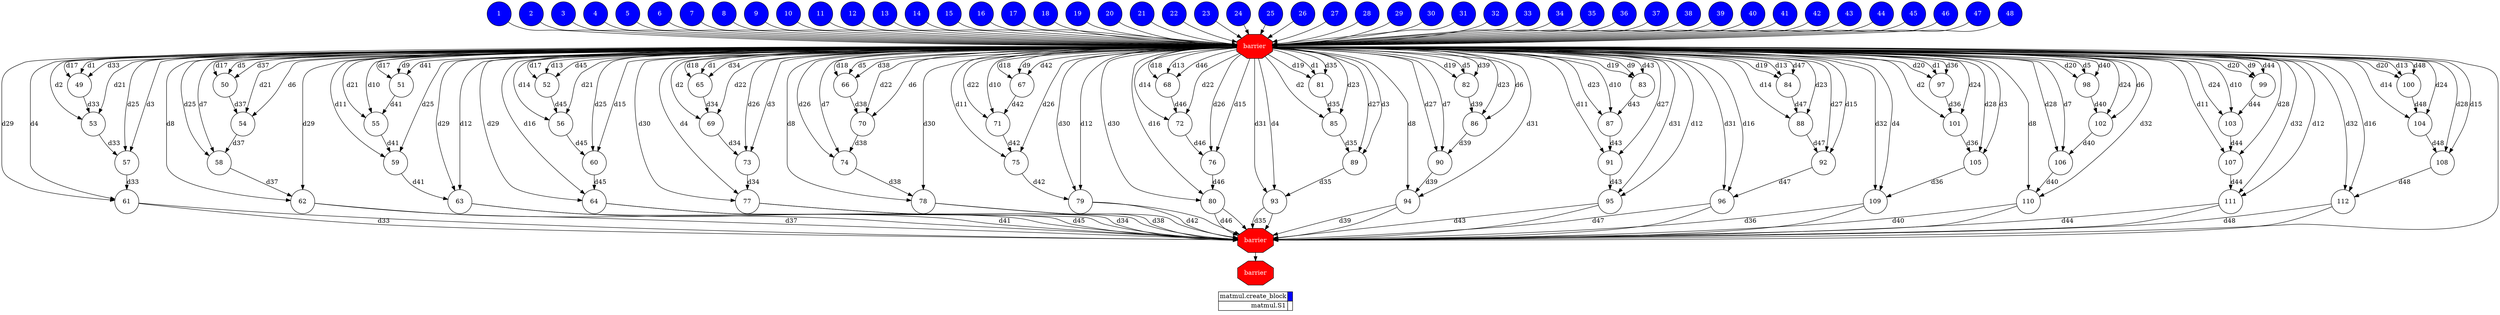 digraph {
  rankdir=TB;
  labeljust="l";
  subgraph dependence_graph {
    ranksep=0.20;
    node[height=0.75];

1[shape=circle, style=filled fillcolor="#0000ff" fontcolor="#ffffff"];
2[shape=circle, style=filled fillcolor="#0000ff" fontcolor="#ffffff"];
3[shape=circle, style=filled fillcolor="#0000ff" fontcolor="#ffffff"];
4[shape=circle, style=filled fillcolor="#0000ff" fontcolor="#ffffff"];
5[shape=circle, style=filled fillcolor="#0000ff" fontcolor="#ffffff"];
6[shape=circle, style=filled fillcolor="#0000ff" fontcolor="#ffffff"];
7[shape=circle, style=filled fillcolor="#0000ff" fontcolor="#ffffff"];
8[shape=circle, style=filled fillcolor="#0000ff" fontcolor="#ffffff"];
9[shape=circle, style=filled fillcolor="#0000ff" fontcolor="#ffffff"];
10[shape=circle, style=filled fillcolor="#0000ff" fontcolor="#ffffff"];
11[shape=circle, style=filled fillcolor="#0000ff" fontcolor="#ffffff"];
12[shape=circle, style=filled fillcolor="#0000ff" fontcolor="#ffffff"];
13[shape=circle, style=filled fillcolor="#0000ff" fontcolor="#ffffff"];
14[shape=circle, style=filled fillcolor="#0000ff" fontcolor="#ffffff"];
15[shape=circle, style=filled fillcolor="#0000ff" fontcolor="#ffffff"];
16[shape=circle, style=filled fillcolor="#0000ff" fontcolor="#ffffff"];
17[shape=circle, style=filled fillcolor="#0000ff" fontcolor="#ffffff"];
18[shape=circle, style=filled fillcolor="#0000ff" fontcolor="#ffffff"];
19[shape=circle, style=filled fillcolor="#0000ff" fontcolor="#ffffff"];
20[shape=circle, style=filled fillcolor="#0000ff" fontcolor="#ffffff"];
21[shape=circle, style=filled fillcolor="#0000ff" fontcolor="#ffffff"];
22[shape=circle, style=filled fillcolor="#0000ff" fontcolor="#ffffff"];
23[shape=circle, style=filled fillcolor="#0000ff" fontcolor="#ffffff"];
24[shape=circle, style=filled fillcolor="#0000ff" fontcolor="#ffffff"];
25[shape=circle, style=filled fillcolor="#0000ff" fontcolor="#ffffff"];
26[shape=circle, style=filled fillcolor="#0000ff" fontcolor="#ffffff"];
27[shape=circle, style=filled fillcolor="#0000ff" fontcolor="#ffffff"];
28[shape=circle, style=filled fillcolor="#0000ff" fontcolor="#ffffff"];
29[shape=circle, style=filled fillcolor="#0000ff" fontcolor="#ffffff"];
30[shape=circle, style=filled fillcolor="#0000ff" fontcolor="#ffffff"];
31[shape=circle, style=filled fillcolor="#0000ff" fontcolor="#ffffff"];
32[shape=circle, style=filled fillcolor="#0000ff" fontcolor="#ffffff"];
33[shape=circle, style=filled fillcolor="#0000ff" fontcolor="#ffffff"];
34[shape=circle, style=filled fillcolor="#0000ff" fontcolor="#ffffff"];
35[shape=circle, style=filled fillcolor="#0000ff" fontcolor="#ffffff"];
36[shape=circle, style=filled fillcolor="#0000ff" fontcolor="#ffffff"];
37[shape=circle, style=filled fillcolor="#0000ff" fontcolor="#ffffff"];
38[shape=circle, style=filled fillcolor="#0000ff" fontcolor="#ffffff"];
39[shape=circle, style=filled fillcolor="#0000ff" fontcolor="#ffffff"];
40[shape=circle, style=filled fillcolor="#0000ff" fontcolor="#ffffff"];
41[shape=circle, style=filled fillcolor="#0000ff" fontcolor="#ffffff"];
42[shape=circle, style=filled fillcolor="#0000ff" fontcolor="#ffffff"];
43[shape=circle, style=filled fillcolor="#0000ff" fontcolor="#ffffff"];
44[shape=circle, style=filled fillcolor="#0000ff" fontcolor="#ffffff"];
45[shape=circle, style=filled fillcolor="#0000ff" fontcolor="#ffffff"];
46[shape=circle, style=filled fillcolor="#0000ff" fontcolor="#ffffff"];
47[shape=circle, style=filled fillcolor="#0000ff" fontcolor="#ffffff"];
48[shape=circle, style=filled fillcolor="#0000ff" fontcolor="#ffffff"];
Synchro1[label="barrier", shape=octagon, style=filled fillcolor="#ff0000" fontcolor="#FFFFFF"];
24 -> Synchro1;
25 -> Synchro1;
11 -> Synchro1;
32 -> Synchro1;
16 -> Synchro1;
29 -> Synchro1;
14 -> Synchro1;
30 -> Synchro1;
18 -> Synchro1;
31 -> Synchro1;
48 -> Synchro1;
12 -> Synchro1;
7 -> Synchro1;
38 -> Synchro1;
42 -> Synchro1;
1 -> Synchro1;
4 -> Synchro1;
27 -> Synchro1;
3 -> Synchro1;
36 -> Synchro1;
23 -> Synchro1;
26 -> Synchro1;
6 -> Synchro1;
20 -> Synchro1;
44 -> Synchro1;
21 -> Synchro1;
37 -> Synchro1;
19 -> Synchro1;
13 -> Synchro1;
46 -> Synchro1;
39 -> Synchro1;
41 -> Synchro1;
17 -> Synchro1;
33 -> Synchro1;
45 -> Synchro1;
5 -> Synchro1;
47 -> Synchro1;
22 -> Synchro1;
2 -> Synchro1;
8 -> Synchro1;
15 -> Synchro1;
35 -> Synchro1;
9 -> Synchro1;
43 -> Synchro1;
34 -> Synchro1;
10 -> Synchro1;
28 -> Synchro1;
40 -> Synchro1;
49[shape=circle, style=filled fillcolor="#ffffff" fontcolor="#000000"];
Synchro1 -> 49[ label="d33" ];
Synchro1 -> 49[ label="d17" ];
Synchro1 -> 49[ label="d1" ];
50[shape=circle, style=filled fillcolor="#ffffff" fontcolor="#000000"];
Synchro1 -> 50[ label="d37" ];
Synchro1 -> 50[ label="d17" ];
Synchro1 -> 50[ label="d5" ];
51[shape=circle, style=filled fillcolor="#ffffff" fontcolor="#000000"];
Synchro1 -> 51[ label="d41" ];
Synchro1 -> 51[ label="d17" ];
Synchro1 -> 51[ label="d9" ];
52[shape=circle, style=filled fillcolor="#ffffff" fontcolor="#000000"];
Synchro1 -> 52[ label="d45" ];
Synchro1 -> 52[ label="d17" ];
Synchro1 -> 52[ label="d13" ];
53[shape=circle, style=filled fillcolor="#ffffff" fontcolor="#000000"];
49 -> 53[ label="d33" ];
Synchro1 -> 53[ label="d21" ];
Synchro1 -> 53[ label="d2" ];
54[shape=circle, style=filled fillcolor="#ffffff" fontcolor="#000000"];
50 -> 54[ label="d37" ];
Synchro1 -> 54[ label="d21" ];
Synchro1 -> 54[ label="d6" ];
55[shape=circle, style=filled fillcolor="#ffffff" fontcolor="#000000"];
51 -> 55[ label="d41" ];
Synchro1 -> 55[ label="d21" ];
Synchro1 -> 55[ label="d10" ];
56[shape=circle, style=filled fillcolor="#ffffff" fontcolor="#000000"];
52 -> 56[ label="d45" ];
Synchro1 -> 56[ label="d21" ];
Synchro1 -> 56[ label="d14" ];
57[shape=circle, style=filled fillcolor="#ffffff" fontcolor="#000000"];
53 -> 57[ label="d33" ];
Synchro1 -> 57[ label="d25" ];
Synchro1 -> 57[ label="d3" ];
58[shape=circle, style=filled fillcolor="#ffffff" fontcolor="#000000"];
54 -> 58[ label="d37" ];
Synchro1 -> 58[ label="d25" ];
Synchro1 -> 58[ label="d7" ];
59[shape=circle, style=filled fillcolor="#ffffff" fontcolor="#000000"];
55 -> 59[ label="d41" ];
Synchro1 -> 59[ label="d25" ];
Synchro1 -> 59[ label="d11" ];
60[shape=circle, style=filled fillcolor="#ffffff" fontcolor="#000000"];
56 -> 60[ label="d45" ];
Synchro1 -> 60[ label="d25" ];
Synchro1 -> 60[ label="d15" ];
61[shape=circle, style=filled fillcolor="#ffffff" fontcolor="#000000"];
57 -> 61[ label="d33" ];
Synchro1 -> 61[ label="d29" ];
Synchro1 -> 61[ label="d4" ];
62[shape=circle, style=filled fillcolor="#ffffff" fontcolor="#000000"];
58 -> 62[ label="d37" ];
Synchro1 -> 62[ label="d29" ];
Synchro1 -> 62[ label="d8" ];
63[shape=circle, style=filled fillcolor="#ffffff" fontcolor="#000000"];
59 -> 63[ label="d41" ];
Synchro1 -> 63[ label="d29" ];
Synchro1 -> 63[ label="d12" ];
64[shape=circle, style=filled fillcolor="#ffffff" fontcolor="#000000"];
60 -> 64[ label="d45" ];
Synchro1 -> 64[ label="d29" ];
Synchro1 -> 64[ label="d16" ];
65[shape=circle, style=filled fillcolor="#ffffff" fontcolor="#000000"];
Synchro1 -> 65[ label="d34" ];
Synchro1 -> 65[ label="d18" ];
Synchro1 -> 65[ label="d1" ];
66[shape=circle, style=filled fillcolor="#ffffff" fontcolor="#000000"];
Synchro1 -> 66[ label="d38" ];
Synchro1 -> 66[ label="d18" ];
Synchro1 -> 66[ label="d5" ];
67[shape=circle, style=filled fillcolor="#ffffff" fontcolor="#000000"];
Synchro1 -> 67[ label="d42" ];
Synchro1 -> 67[ label="d18" ];
Synchro1 -> 67[ label="d9" ];
68[shape=circle, style=filled fillcolor="#ffffff" fontcolor="#000000"];
Synchro1 -> 68[ label="d46" ];
Synchro1 -> 68[ label="d18" ];
Synchro1 -> 68[ label="d13" ];
69[shape=circle, style=filled fillcolor="#ffffff" fontcolor="#000000"];
65 -> 69[ label="d34" ];
Synchro1 -> 69[ label="d22" ];
Synchro1 -> 69[ label="d2" ];
70[shape=circle, style=filled fillcolor="#ffffff" fontcolor="#000000"];
66 -> 70[ label="d38" ];
Synchro1 -> 70[ label="d22" ];
Synchro1 -> 70[ label="d6" ];
71[shape=circle, style=filled fillcolor="#ffffff" fontcolor="#000000"];
67 -> 71[ label="d42" ];
Synchro1 -> 71[ label="d22" ];
Synchro1 -> 71[ label="d10" ];
72[shape=circle, style=filled fillcolor="#ffffff" fontcolor="#000000"];
68 -> 72[ label="d46" ];
Synchro1 -> 72[ label="d22" ];
Synchro1 -> 72[ label="d14" ];
73[shape=circle, style=filled fillcolor="#ffffff" fontcolor="#000000"];
69 -> 73[ label="d34" ];
Synchro1 -> 73[ label="d26" ];
Synchro1 -> 73[ label="d3" ];
74[shape=circle, style=filled fillcolor="#ffffff" fontcolor="#000000"];
70 -> 74[ label="d38" ];
Synchro1 -> 74[ label="d26" ];
Synchro1 -> 74[ label="d7" ];
75[shape=circle, style=filled fillcolor="#ffffff" fontcolor="#000000"];
71 -> 75[ label="d42" ];
Synchro1 -> 75[ label="d26" ];
Synchro1 -> 75[ label="d11" ];
76[shape=circle, style=filled fillcolor="#ffffff" fontcolor="#000000"];
72 -> 76[ label="d46" ];
Synchro1 -> 76[ label="d26" ];
Synchro1 -> 76[ label="d15" ];
77[shape=circle, style=filled fillcolor="#ffffff" fontcolor="#000000"];
73 -> 77[ label="d34" ];
Synchro1 -> 77[ label="d30" ];
Synchro1 -> 77[ label="d4" ];
78[shape=circle, style=filled fillcolor="#ffffff" fontcolor="#000000"];
74 -> 78[ label="d38" ];
Synchro1 -> 78[ label="d30" ];
Synchro1 -> 78[ label="d8" ];
79[shape=circle, style=filled fillcolor="#ffffff" fontcolor="#000000"];
75 -> 79[ label="d42" ];
Synchro1 -> 79[ label="d30" ];
Synchro1 -> 79[ label="d12" ];
80[shape=circle, style=filled fillcolor="#ffffff" fontcolor="#000000"];
76 -> 80[ label="d46" ];
Synchro1 -> 80[ label="d30" ];
Synchro1 -> 80[ label="d16" ];
81[shape=circle, style=filled fillcolor="#ffffff" fontcolor="#000000"];
Synchro1 -> 81[ label="d35" ];
Synchro1 -> 81[ label="d19" ];
Synchro1 -> 81[ label="d1" ];
82[shape=circle, style=filled fillcolor="#ffffff" fontcolor="#000000"];
Synchro1 -> 82[ label="d39" ];
Synchro1 -> 82[ label="d19" ];
Synchro1 -> 82[ label="d5" ];
83[shape=circle, style=filled fillcolor="#ffffff" fontcolor="#000000"];
Synchro1 -> 83[ label="d43" ];
Synchro1 -> 83[ label="d19" ];
Synchro1 -> 83[ label="d9" ];
84[shape=circle, style=filled fillcolor="#ffffff" fontcolor="#000000"];
Synchro1 -> 84[ label="d47" ];
Synchro1 -> 84[ label="d19" ];
Synchro1 -> 84[ label="d13" ];
85[shape=circle, style=filled fillcolor="#ffffff" fontcolor="#000000"];
81 -> 85[ label="d35" ];
Synchro1 -> 85[ label="d23" ];
Synchro1 -> 85[ label="d2" ];
86[shape=circle, style=filled fillcolor="#ffffff" fontcolor="#000000"];
82 -> 86[ label="d39" ];
Synchro1 -> 86[ label="d23" ];
Synchro1 -> 86[ label="d6" ];
87[shape=circle, style=filled fillcolor="#ffffff" fontcolor="#000000"];
83 -> 87[ label="d43" ];
Synchro1 -> 87[ label="d23" ];
Synchro1 -> 87[ label="d10" ];
88[shape=circle, style=filled fillcolor="#ffffff" fontcolor="#000000"];
84 -> 88[ label="d47" ];
Synchro1 -> 88[ label="d23" ];
Synchro1 -> 88[ label="d14" ];
89[shape=circle, style=filled fillcolor="#ffffff" fontcolor="#000000"];
85 -> 89[ label="d35" ];
Synchro1 -> 89[ label="d27" ];
Synchro1 -> 89[ label="d3" ];
90[shape=circle, style=filled fillcolor="#ffffff" fontcolor="#000000"];
86 -> 90[ label="d39" ];
Synchro1 -> 90[ label="d27" ];
Synchro1 -> 90[ label="d7" ];
91[shape=circle, style=filled fillcolor="#ffffff" fontcolor="#000000"];
87 -> 91[ label="d43" ];
Synchro1 -> 91[ label="d27" ];
Synchro1 -> 91[ label="d11" ];
92[shape=circle, style=filled fillcolor="#ffffff" fontcolor="#000000"];
88 -> 92[ label="d47" ];
Synchro1 -> 92[ label="d27" ];
Synchro1 -> 92[ label="d15" ];
93[shape=circle, style=filled fillcolor="#ffffff" fontcolor="#000000"];
89 -> 93[ label="d35" ];
Synchro1 -> 93[ label="d31" ];
Synchro1 -> 93[ label="d4" ];
94[shape=circle, style=filled fillcolor="#ffffff" fontcolor="#000000"];
90 -> 94[ label="d39" ];
Synchro1 -> 94[ label="d31" ];
Synchro1 -> 94[ label="d8" ];
95[shape=circle, style=filled fillcolor="#ffffff" fontcolor="#000000"];
91 -> 95[ label="d43" ];
Synchro1 -> 95[ label="d31" ];
Synchro1 -> 95[ label="d12" ];
96[shape=circle, style=filled fillcolor="#ffffff" fontcolor="#000000"];
92 -> 96[ label="d47" ];
Synchro1 -> 96[ label="d31" ];
Synchro1 -> 96[ label="d16" ];
97[shape=circle, style=filled fillcolor="#ffffff" fontcolor="#000000"];
Synchro1 -> 97[ label="d36" ];
Synchro1 -> 97[ label="d20" ];
Synchro1 -> 97[ label="d1" ];
98[shape=circle, style=filled fillcolor="#ffffff" fontcolor="#000000"];
Synchro1 -> 98[ label="d40" ];
Synchro1 -> 98[ label="d20" ];
Synchro1 -> 98[ label="d5" ];
99[shape=circle, style=filled fillcolor="#ffffff" fontcolor="#000000"];
Synchro1 -> 99[ label="d44" ];
Synchro1 -> 99[ label="d20" ];
Synchro1 -> 99[ label="d9" ];
100[shape=circle, style=filled fillcolor="#ffffff" fontcolor="#000000"];
Synchro1 -> 100[ label="d48" ];
Synchro1 -> 100[ label="d20" ];
Synchro1 -> 100[ label="d13" ];
101[shape=circle, style=filled fillcolor="#ffffff" fontcolor="#000000"];
97 -> 101[ label="d36" ];
Synchro1 -> 101[ label="d24" ];
Synchro1 -> 101[ label="d2" ];
102[shape=circle, style=filled fillcolor="#ffffff" fontcolor="#000000"];
98 -> 102[ label="d40" ];
Synchro1 -> 102[ label="d24" ];
Synchro1 -> 102[ label="d6" ];
103[shape=circle, style=filled fillcolor="#ffffff" fontcolor="#000000"];
99 -> 103[ label="d44" ];
Synchro1 -> 103[ label="d24" ];
Synchro1 -> 103[ label="d10" ];
104[shape=circle, style=filled fillcolor="#ffffff" fontcolor="#000000"];
100 -> 104[ label="d48" ];
Synchro1 -> 104[ label="d24" ];
Synchro1 -> 104[ label="d14" ];
105[shape=circle, style=filled fillcolor="#ffffff" fontcolor="#000000"];
101 -> 105[ label="d36" ];
Synchro1 -> 105[ label="d28" ];
Synchro1 -> 105[ label="d3" ];
106[shape=circle, style=filled fillcolor="#ffffff" fontcolor="#000000"];
102 -> 106[ label="d40" ];
Synchro1 -> 106[ label="d28" ];
Synchro1 -> 106[ label="d7" ];
107[shape=circle, style=filled fillcolor="#ffffff" fontcolor="#000000"];
103 -> 107[ label="d44" ];
Synchro1 -> 107[ label="d28" ];
Synchro1 -> 107[ label="d11" ];
108[shape=circle, style=filled fillcolor="#ffffff" fontcolor="#000000"];
104 -> 108[ label="d48" ];
Synchro1 -> 108[ label="d28" ];
Synchro1 -> 108[ label="d15" ];
109[shape=circle, style=filled fillcolor="#ffffff" fontcolor="#000000"];
105 -> 109[ label="d36" ];
Synchro1 -> 109[ label="d32" ];
Synchro1 -> 109[ label="d4" ];
110[shape=circle, style=filled fillcolor="#ffffff" fontcolor="#000000"];
106 -> 110[ label="d40" ];
Synchro1 -> 110[ label="d32" ];
Synchro1 -> 110[ label="d8" ];
111[shape=circle, style=filled fillcolor="#ffffff" fontcolor="#000000"];
107 -> 111[ label="d44" ];
Synchro1 -> 111[ label="d32" ];
Synchro1 -> 111[ label="d12" ];
112[shape=circle, style=filled fillcolor="#ffffff" fontcolor="#000000"];
108 -> 112[ label="d48" ];
Synchro1 -> 112[ label="d32" ];
Synchro1 -> 112[ label="d16" ];
Synchro2[label="barrier", shape=octagon, style=filled fillcolor="#ff0000" fontcolor="#FFFFFF"];
Synchro1 -> Synchro2;
110 -> Synchro2;
62 -> Synchro2;
77 -> Synchro2;
94 -> Synchro2;
93 -> Synchro2;
78 -> Synchro2;
63 -> Synchro2;
96 -> Synchro2;
79 -> Synchro2;
109 -> Synchro2;
95 -> Synchro2;
80 -> Synchro2;
112 -> Synchro2;
64 -> Synchro2;
111 -> Synchro2;
61 -> Synchro2;
61 -> Synchro2[ label="d33" ];
77 -> Synchro2[ label="d34" ];
93 -> Synchro2[ label="d35" ];
109 -> Synchro2[ label="d36" ];
62 -> Synchro2[ label="d37" ];
78 -> Synchro2[ label="d38" ];
94 -> Synchro2[ label="d39" ];
110 -> Synchro2[ label="d40" ];
63 -> Synchro2[ label="d41" ];
79 -> Synchro2[ label="d42" ];
95 -> Synchro2[ label="d43" ];
111 -> Synchro2[ label="d44" ];
64 -> Synchro2[ label="d45" ];
80 -> Synchro2[ label="d46" ];
96 -> Synchro2[ label="d47" ];
112 -> Synchro2[ label="d48" ];
Synchro3[label="barrier", shape=octagon, style=filled fillcolor="#ff0000" fontcolor="#FFFFFF"];
Synchro2 -> Synchro3;  }
  subgraph legend {
    rank=sink;
    node [shape=plaintext, height=0.75];
    ranksep=0.20;
    label = "Legend";
    key [label=<
      <table border="0" cellpadding="2" cellspacing="0" cellborder="1">
<tr>
<td align="right">matmul.create_block</td>
<td bgcolor="#0000ff">&nbsp;</td>
</tr>
<tr>
<td align="right">matmul.S1</td>
<td bgcolor="#ffffff">&nbsp;</td>
</tr>
      </table>
    >]
  }
}

